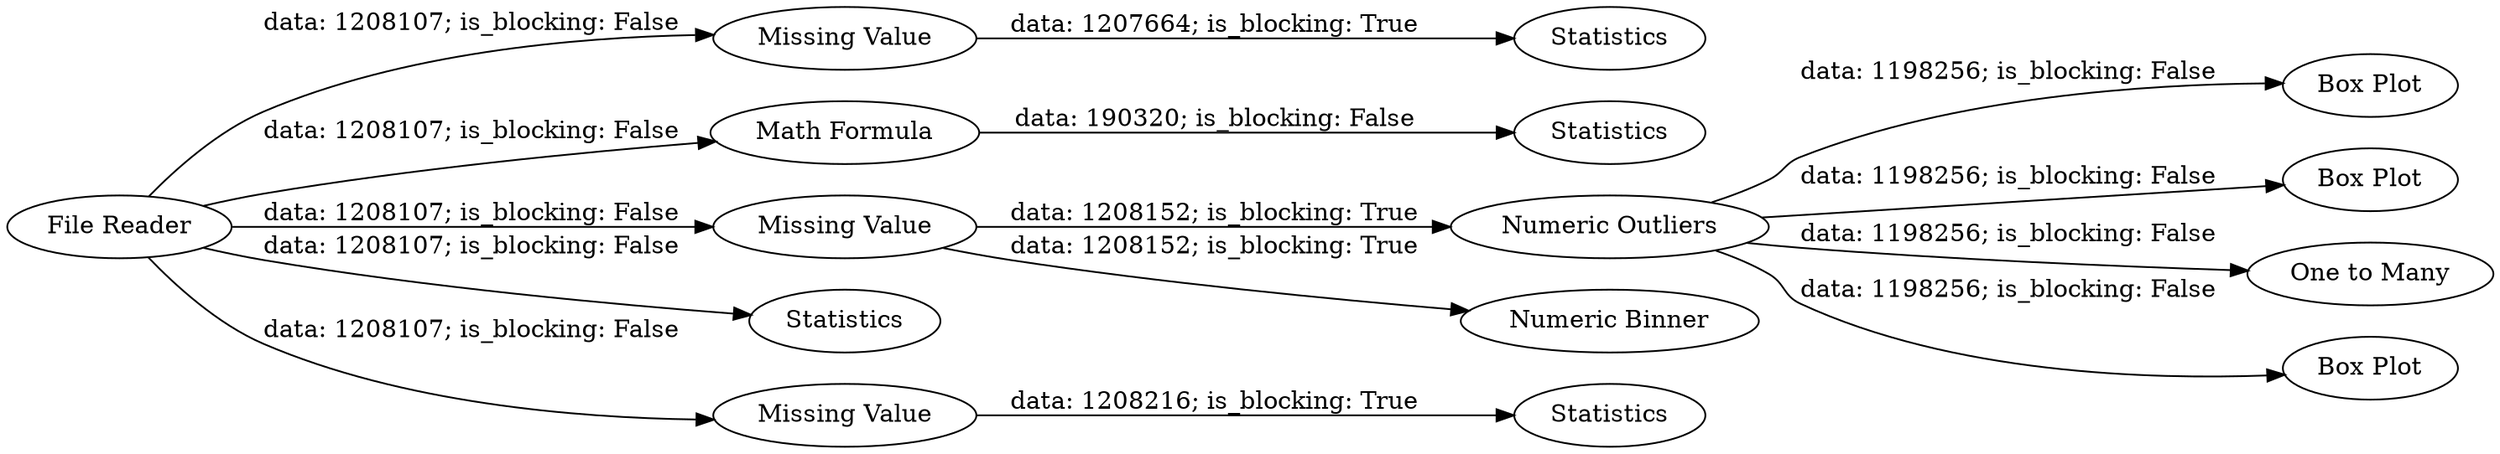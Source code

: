 digraph {
	"-1205048360293114341_6" [label="Missing Value"]
	"-1205048360293114341_4" [label="File Reader"]
	"-1205048360293114341_14" [label="Box Plot"]
	"-1205048360293114341_8" [label="Box Plot"]
	"-1205048360293114341_10" [label="Math Formula"]
	"-1205048360293114341_15" [label="Missing Value"]
	"-1205048360293114341_5" [label=Statistics]
	"-1205048360293114341_12" [label="Numeric Outliers"]
	"-1205048360293114341_16" [label="Numeric Binner"]
	"-1205048360293114341_11" [label=Statistics]
	"-1205048360293114341_17" [label="One to Many"]
	"-1205048360293114341_13" [label="Box Plot"]
	"-1205048360293114341_9" [label="Missing Value"]
	"-1205048360293114341_2" [label=Statistics]
	"-1205048360293114341_7" [label=Statistics]
	"-1205048360293114341_4" -> "-1205048360293114341_10" [label="data: 1208107; is_blocking: False"]
	"-1205048360293114341_12" -> "-1205048360293114341_13" [label="data: 1198256; is_blocking: False"]
	"-1205048360293114341_15" -> "-1205048360293114341_12" [label="data: 1208152; is_blocking: True"]
	"-1205048360293114341_12" -> "-1205048360293114341_14" [label="data: 1198256; is_blocking: False"]
	"-1205048360293114341_9" -> "-1205048360293114341_2" [label="data: 1208216; is_blocking: True"]
	"-1205048360293114341_4" -> "-1205048360293114341_9" [label="data: 1208107; is_blocking: False"]
	"-1205048360293114341_12" -> "-1205048360293114341_8" [label="data: 1198256; is_blocking: False"]
	"-1205048360293114341_4" -> "-1205048360293114341_5" [label="data: 1208107; is_blocking: False"]
	"-1205048360293114341_4" -> "-1205048360293114341_6" [label="data: 1208107; is_blocking: False"]
	"-1205048360293114341_6" -> "-1205048360293114341_7" [label="data: 1207664; is_blocking: True"]
	"-1205048360293114341_10" -> "-1205048360293114341_11" [label="data: 190320; is_blocking: False"]
	"-1205048360293114341_12" -> "-1205048360293114341_17" [label="data: 1198256; is_blocking: False"]
	"-1205048360293114341_15" -> "-1205048360293114341_16" [label="data: 1208152; is_blocking: True"]
	"-1205048360293114341_4" -> "-1205048360293114341_15" [label="data: 1208107; is_blocking: False"]
	rankdir=LR
}
